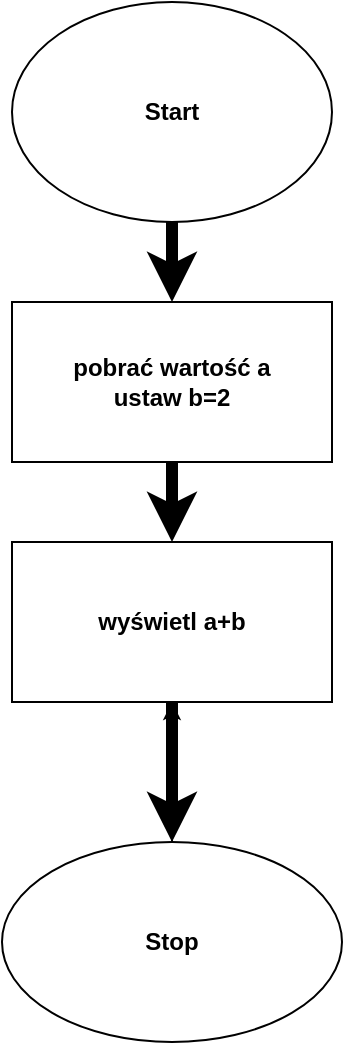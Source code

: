 <mxfile version="20.8.20" type="github">
  <diagram id="C5RBs43oDa-KdzZeNtuy" name="Page-1">
    <mxGraphModel dx="1434" dy="782" grid="1" gridSize="10" guides="1" tooltips="1" connect="1" arrows="1" fold="1" page="1" pageScale="1" pageWidth="827" pageHeight="1169" math="0" shadow="0">
      <root>
        <mxCell id="WIyWlLk6GJQsqaUBKTNV-0" />
        <mxCell id="WIyWlLk6GJQsqaUBKTNV-1" parent="WIyWlLk6GJQsqaUBKTNV-0" />
        <mxCell id="O6wt21U3iaKG9nuLbyaY-1" style="edgeStyle=orthogonalEdgeStyle;rounded=0;orthogonalLoop=1;jettySize=auto;html=1;entryX=0.5;entryY=0;entryDx=0;entryDy=0;fontStyle=1;strokeWidth=6;" edge="1" parent="WIyWlLk6GJQsqaUBKTNV-1" source="O6wt21U3iaKG9nuLbyaY-0" target="O6wt21U3iaKG9nuLbyaY-2">
          <mxGeometry relative="1" as="geometry">
            <mxPoint x="330" y="250" as="targetPoint" />
          </mxGeometry>
        </mxCell>
        <mxCell id="O6wt21U3iaKG9nuLbyaY-0" value="Start" style="ellipse;whiteSpace=wrap;html=1;fontStyle=1;" vertex="1" parent="WIyWlLk6GJQsqaUBKTNV-1">
          <mxGeometry x="230" y="90" width="160" height="110" as="geometry" />
        </mxCell>
        <mxCell id="O6wt21U3iaKG9nuLbyaY-3" style="edgeStyle=orthogonalEdgeStyle;rounded=0;orthogonalLoop=1;jettySize=auto;html=1;entryX=0.5;entryY=0;entryDx=0;entryDy=0;fontStyle=1;strokeWidth=6;" edge="1" parent="WIyWlLk6GJQsqaUBKTNV-1" source="O6wt21U3iaKG9nuLbyaY-2" target="O6wt21U3iaKG9nuLbyaY-4">
          <mxGeometry relative="1" as="geometry">
            <mxPoint x="330" y="370" as="targetPoint" />
          </mxGeometry>
        </mxCell>
        <mxCell id="O6wt21U3iaKG9nuLbyaY-2" value="&lt;div&gt;pobrać wartość a&lt;/div&gt;&lt;div&gt;ustaw b=2&lt;br&gt;&lt;/div&gt;" style="rounded=0;whiteSpace=wrap;html=1;fontStyle=1;" vertex="1" parent="WIyWlLk6GJQsqaUBKTNV-1">
          <mxGeometry x="230" y="240" width="160" height="80" as="geometry" />
        </mxCell>
        <mxCell id="O6wt21U3iaKG9nuLbyaY-5" style="edgeStyle=orthogonalEdgeStyle;rounded=0;orthogonalLoop=1;jettySize=auto;html=1;fontStyle=1;entryX=0.5;entryY=0;entryDx=0;entryDy=0;strokeWidth=6;" edge="1" parent="WIyWlLk6GJQsqaUBKTNV-1" source="O6wt21U3iaKG9nuLbyaY-4" target="O6wt21U3iaKG9nuLbyaY-6">
          <mxGeometry relative="1" as="geometry">
            <mxPoint x="330" y="490" as="targetPoint" />
          </mxGeometry>
        </mxCell>
        <mxCell id="O6wt21U3iaKG9nuLbyaY-4" value="wyświetl a+b" style="rounded=0;whiteSpace=wrap;html=1;fontStyle=1;" vertex="1" parent="WIyWlLk6GJQsqaUBKTNV-1">
          <mxGeometry x="230" y="360" width="160" height="80" as="geometry" />
        </mxCell>
        <mxCell id="O6wt21U3iaKG9nuLbyaY-8" value="" style="edgeStyle=orthogonalEdgeStyle;rounded=0;orthogonalLoop=1;jettySize=auto;html=1;exitX=0.5;exitY=0;exitDx=0;exitDy=0;" edge="1" parent="WIyWlLk6GJQsqaUBKTNV-1" source="O6wt21U3iaKG9nuLbyaY-6" target="O6wt21U3iaKG9nuLbyaY-4">
          <mxGeometry relative="1" as="geometry" />
        </mxCell>
        <mxCell id="O6wt21U3iaKG9nuLbyaY-6" value="Stop" style="ellipse;whiteSpace=wrap;html=1;fontStyle=1;" vertex="1" parent="WIyWlLk6GJQsqaUBKTNV-1">
          <mxGeometry x="225" y="510" width="170" height="100" as="geometry" />
        </mxCell>
      </root>
    </mxGraphModel>
  </diagram>
</mxfile>

